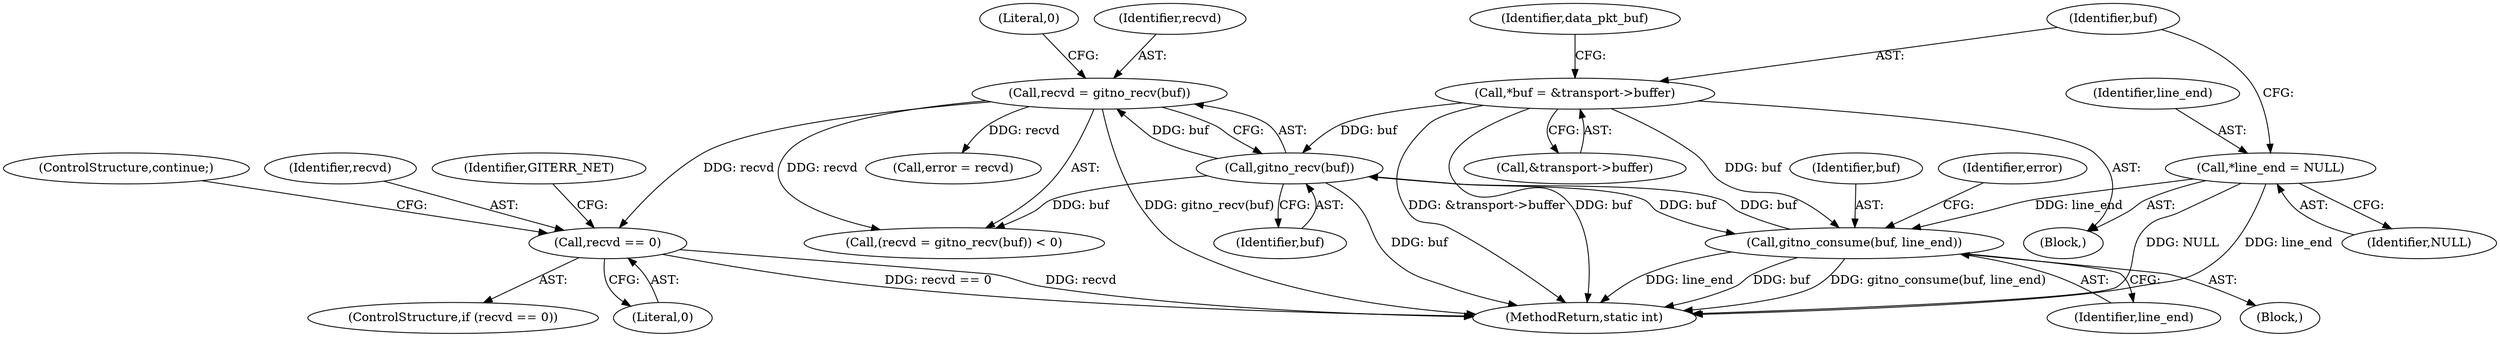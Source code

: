 digraph "0_libgit2_2fdef641fd0dd2828bd948234ae86de75221a11a_1@API" {
"1000185" [label="(Call,recvd == 0)"];
"1000174" [label="(Call,recvd = gitno_recv(buf))"];
"1000176" [label="(Call,gitno_recv(buf))"];
"1000116" [label="(Call,*buf = &transport->buffer)"];
"1000197" [label="(Call,gitno_consume(buf, line_end))"];
"1000112" [label="(Call,*line_end = NULL)"];
"1000197" [label="(Call,gitno_consume(buf, line_end))"];
"1000175" [label="(Identifier,recvd)"];
"1000126" [label="(Identifier,data_pkt_buf)"];
"1000198" [label="(Identifier,buf)"];
"1000196" [label="(ControlStructure,continue;)"];
"1000186" [label="(Identifier,recvd)"];
"1000177" [label="(Identifier,buf)"];
"1000180" [label="(Call,error = recvd)"];
"1000301" [label="(MethodReturn,static int)"];
"1000117" [label="(Identifier,buf)"];
"1000113" [label="(Identifier,line_end)"];
"1000184" [label="(ControlStructure,if (recvd == 0))"];
"1000190" [label="(Identifier,GITERR_NET)"];
"1000118" [label="(Call,&transport->buffer)"];
"1000129" [label="(Block,)"];
"1000178" [label="(Literal,0)"];
"1000187" [label="(Literal,0)"];
"1000112" [label="(Call,*line_end = NULL)"];
"1000106" [label="(Block,)"];
"1000116" [label="(Call,*buf = &transport->buffer)"];
"1000201" [label="(Identifier,error)"];
"1000176" [label="(Call,gitno_recv(buf))"];
"1000174" [label="(Call,recvd = gitno_recv(buf))"];
"1000114" [label="(Identifier,NULL)"];
"1000173" [label="(Call,(recvd = gitno_recv(buf)) < 0)"];
"1000185" [label="(Call,recvd == 0)"];
"1000199" [label="(Identifier,line_end)"];
"1000185" -> "1000184"  [label="AST: "];
"1000185" -> "1000187"  [label="CFG: "];
"1000186" -> "1000185"  [label="AST: "];
"1000187" -> "1000185"  [label="AST: "];
"1000190" -> "1000185"  [label="CFG: "];
"1000196" -> "1000185"  [label="CFG: "];
"1000185" -> "1000301"  [label="DDG: recvd == 0"];
"1000185" -> "1000301"  [label="DDG: recvd"];
"1000174" -> "1000185"  [label="DDG: recvd"];
"1000174" -> "1000173"  [label="AST: "];
"1000174" -> "1000176"  [label="CFG: "];
"1000175" -> "1000174"  [label="AST: "];
"1000176" -> "1000174"  [label="AST: "];
"1000178" -> "1000174"  [label="CFG: "];
"1000174" -> "1000301"  [label="DDG: gitno_recv(buf)"];
"1000174" -> "1000173"  [label="DDG: recvd"];
"1000176" -> "1000174"  [label="DDG: buf"];
"1000174" -> "1000180"  [label="DDG: recvd"];
"1000176" -> "1000177"  [label="CFG: "];
"1000177" -> "1000176"  [label="AST: "];
"1000176" -> "1000301"  [label="DDG: buf"];
"1000176" -> "1000173"  [label="DDG: buf"];
"1000116" -> "1000176"  [label="DDG: buf"];
"1000197" -> "1000176"  [label="DDG: buf"];
"1000176" -> "1000197"  [label="DDG: buf"];
"1000116" -> "1000106"  [label="AST: "];
"1000116" -> "1000118"  [label="CFG: "];
"1000117" -> "1000116"  [label="AST: "];
"1000118" -> "1000116"  [label="AST: "];
"1000126" -> "1000116"  [label="CFG: "];
"1000116" -> "1000301"  [label="DDG: &transport->buffer"];
"1000116" -> "1000301"  [label="DDG: buf"];
"1000116" -> "1000197"  [label="DDG: buf"];
"1000197" -> "1000129"  [label="AST: "];
"1000197" -> "1000199"  [label="CFG: "];
"1000198" -> "1000197"  [label="AST: "];
"1000199" -> "1000197"  [label="AST: "];
"1000201" -> "1000197"  [label="CFG: "];
"1000197" -> "1000301"  [label="DDG: gitno_consume(buf, line_end)"];
"1000197" -> "1000301"  [label="DDG: line_end"];
"1000197" -> "1000301"  [label="DDG: buf"];
"1000112" -> "1000197"  [label="DDG: line_end"];
"1000112" -> "1000106"  [label="AST: "];
"1000112" -> "1000114"  [label="CFG: "];
"1000113" -> "1000112"  [label="AST: "];
"1000114" -> "1000112"  [label="AST: "];
"1000117" -> "1000112"  [label="CFG: "];
"1000112" -> "1000301"  [label="DDG: NULL"];
"1000112" -> "1000301"  [label="DDG: line_end"];
}
